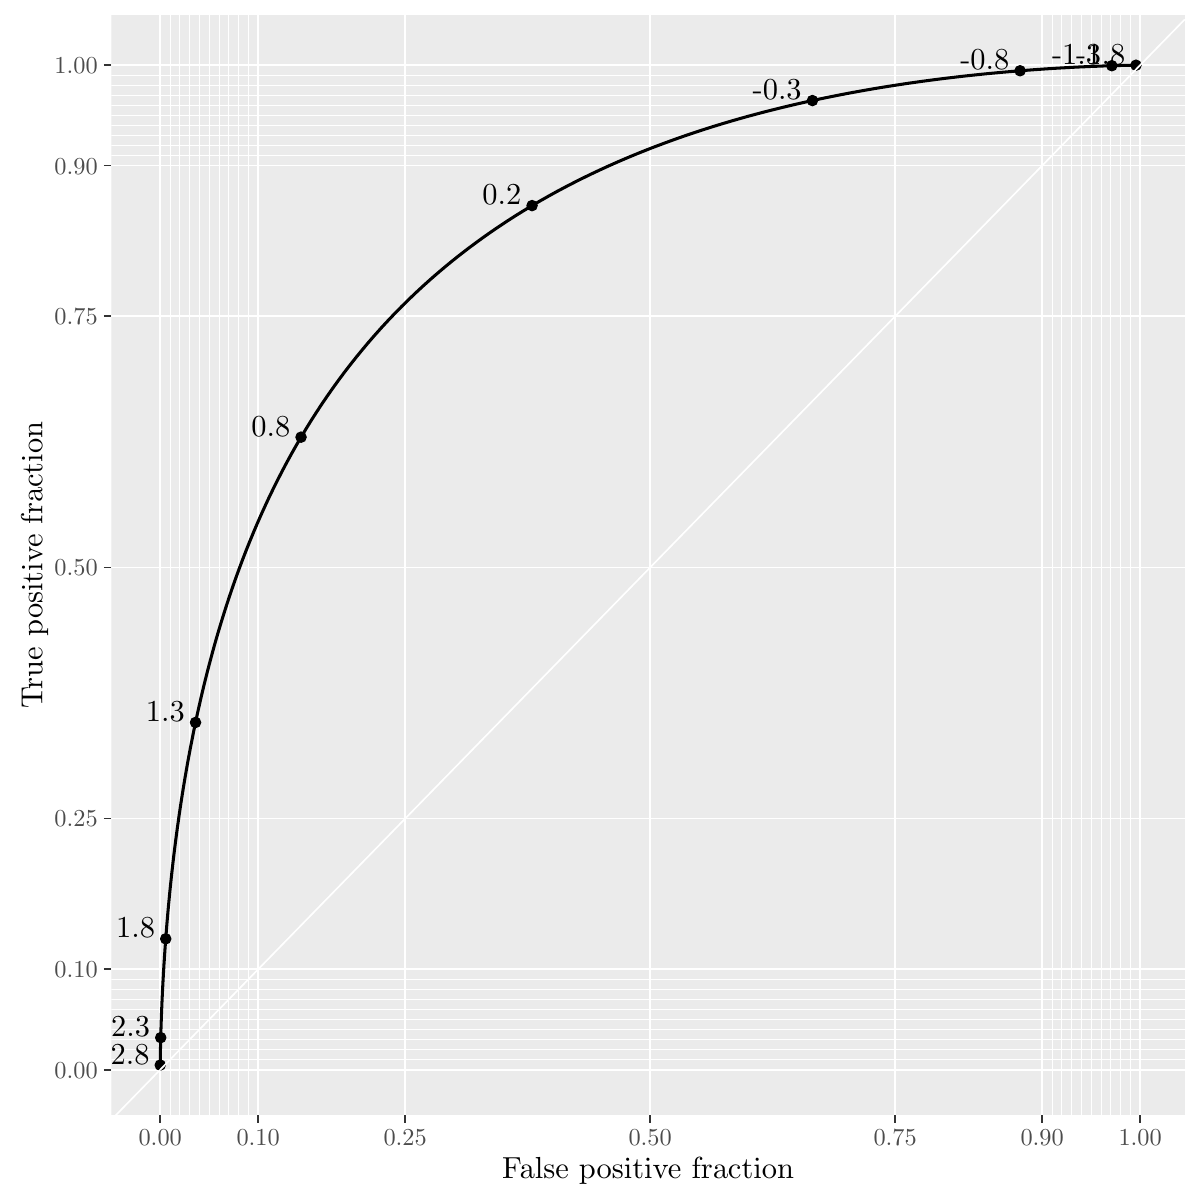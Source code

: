 % Created by tikzDevice version 0.8.1 on 2015-10-14 16:43:12
% !TEX encoding = UTF-8 Unicode
\documentclass[10pt]{article}

\nonstopmode

\usepackage{tikz}

\usepackage[active,tightpage,psfixbb]{preview}

\PreviewEnvironment{pgfpicture}

\setlength\PreviewBorder{0pt}
\begin{document}

\begin{tikzpicture}[x=1pt,y=1pt]
\definecolor{fillColor}{RGB}{255,255,255}
\path[use as bounding box,fill=fillColor,fill opacity=0.00] (0,0) rectangle (433.62,433.62);
\begin{scope}
\path[clip] (  0.00,  0.00) rectangle (433.62,433.62);
\definecolor{drawColor}{RGB}{255,255,255}
\definecolor{fillColor}{RGB}{255,255,255}

\path[draw=drawColor,line width= 0.6pt,line join=round,line cap=round,fill=fillColor] (  0.00,  0.00) rectangle (433.62,433.62);
\end{scope}
\begin{scope}
\path[clip] ( 40.27, 30.69) rectangle (428.12,428.12);
\definecolor{fillColor}{gray}{0.92}

\path[fill=fillColor] ( 40.27, 30.69) rectangle (428.12,428.12);
\definecolor{drawColor}{RGB}{255,255,255}

\path[draw=drawColor,line width= 0.3pt,line join=round] ( 40.27, 50.70) --
	(428.12, 50.70);

\path[draw=drawColor,line width= 0.3pt,line join=round] ( 40.27, 54.33) --
	(428.12, 54.33);

\path[draw=drawColor,line width= 0.3pt,line join=round] ( 40.27, 57.96) --
	(428.12, 57.96);

\path[draw=drawColor,line width= 0.3pt,line join=round] ( 40.27, 61.59) --
	(428.12, 61.59);

\path[draw=drawColor,line width= 0.3pt,line join=round] ( 40.27, 65.22) --
	(428.12, 65.22);

\path[draw=drawColor,line width= 0.3pt,line join=round] ( 40.27, 68.85) --
	(428.12, 68.85);

\path[draw=drawColor,line width= 0.3pt,line join=round] ( 40.27, 72.48) --
	(428.12, 72.48);

\path[draw=drawColor,line width= 0.3pt,line join=round] ( 40.27, 76.11) --
	(428.12, 76.11);

\path[draw=drawColor,line width= 0.3pt,line join=round] ( 40.27, 79.74) --
	(428.12, 79.74);

\path[draw=drawColor,line width= 0.3pt,line join=round] ( 40.27,377.40) --
	(428.12,377.40);

\path[draw=drawColor,line width= 0.3pt,line join=round] ( 40.27,381.03) --
	(428.12,381.03);

\path[draw=drawColor,line width= 0.3pt,line join=round] ( 40.27,384.66) --
	(428.12,384.66);

\path[draw=drawColor,line width= 0.3pt,line join=round] ( 40.27,388.29) --
	(428.12,388.29);

\path[draw=drawColor,line width= 0.3pt,line join=round] ( 40.27,391.92) --
	(428.12,391.92);

\path[draw=drawColor,line width= 0.3pt,line join=round] ( 40.27,395.55) --
	(428.12,395.55);

\path[draw=drawColor,line width= 0.3pt,line join=round] ( 40.27,399.18) --
	(428.12,399.18);

\path[draw=drawColor,line width= 0.3pt,line join=round] ( 40.27,402.81) --
	(428.12,402.81);

\path[draw=drawColor,line width= 0.3pt,line join=round] ( 40.27,406.44) --
	(428.12,406.44);

\path[draw=drawColor,line width= 0.3pt,line join=round] ( 61.43, 30.69) --
	( 61.43,428.12);

\path[draw=drawColor,line width= 0.3pt,line join=round] ( 64.97, 30.69) --
	( 64.97,428.12);

\path[draw=drawColor,line width= 0.3pt,line join=round] ( 68.51, 30.69) --
	( 68.51,428.12);

\path[draw=drawColor,line width= 0.3pt,line join=round] ( 72.05, 30.69) --
	( 72.05,428.12);

\path[draw=drawColor,line width= 0.3pt,line join=round] ( 75.59, 30.69) --
	( 75.59,428.12);

\path[draw=drawColor,line width= 0.3pt,line join=round] ( 79.13, 30.69) --
	( 79.13,428.12);

\path[draw=drawColor,line width= 0.3pt,line join=round] ( 82.67, 30.69) --
	( 82.67,428.12);

\path[draw=drawColor,line width= 0.3pt,line join=round] ( 86.21, 30.69) --
	( 86.21,428.12);

\path[draw=drawColor,line width= 0.3pt,line join=round] ( 89.76, 30.69) --
	( 89.76,428.12);

\path[draw=drawColor,line width= 0.3pt,line join=round] (380.13, 30.69) --
	(380.13,428.12);

\path[draw=drawColor,line width= 0.3pt,line join=round] (383.67, 30.69) --
	(383.67,428.12);

\path[draw=drawColor,line width= 0.3pt,line join=round] (387.21, 30.69) --
	(387.21,428.12);

\path[draw=drawColor,line width= 0.3pt,line join=round] (390.75, 30.69) --
	(390.75,428.12);

\path[draw=drawColor,line width= 0.3pt,line join=round] (394.29, 30.69) --
	(394.29,428.12);

\path[draw=drawColor,line width= 0.3pt,line join=round] (397.83, 30.69) --
	(397.83,428.12);

\path[draw=drawColor,line width= 0.3pt,line join=round] (401.37, 30.69) --
	(401.37,428.12);

\path[draw=drawColor,line width= 0.3pt,line join=round] (404.91, 30.69) --
	(404.91,428.12);

\path[draw=drawColor,line width= 0.3pt,line join=round] (408.45, 30.69) --
	(408.45,428.12);

\path[draw=drawColor,line width= 0.6pt,line join=round] ( 40.27, 47.07) --
	(428.12, 47.07);

\path[draw=drawColor,line width= 0.6pt,line join=round] ( 40.27, 83.37) --
	(428.12, 83.37);

\path[draw=drawColor,line width= 0.6pt,line join=round] ( 40.27,137.82) --
	(428.12,137.82);

\path[draw=drawColor,line width= 0.6pt,line join=round] ( 40.27,228.57) --
	(428.12,228.57);

\path[draw=drawColor,line width= 0.6pt,line join=round] ( 40.27,319.32) --
	(428.12,319.32);

\path[draw=drawColor,line width= 0.6pt,line join=round] ( 40.27,373.77) --
	(428.12,373.77);

\path[draw=drawColor,line width= 0.6pt,line join=round] ( 40.27,410.07) --
	(428.12,410.07);

\path[draw=drawColor,line width= 0.6pt,line join=round] ( 57.89, 30.69) --
	( 57.89,428.12);

\path[draw=drawColor,line width= 0.6pt,line join=round] ( 93.30, 30.69) --
	( 93.30,428.12);

\path[draw=drawColor,line width= 0.6pt,line join=round] (146.41, 30.69) --
	(146.41,428.12);

\path[draw=drawColor,line width= 0.6pt,line join=round] (234.94, 30.69) --
	(234.94,428.12);

\path[draw=drawColor,line width= 0.6pt,line join=round] (323.47, 30.69) --
	(323.47,428.12);

\path[draw=drawColor,line width= 0.6pt,line join=round] (376.58, 30.69) --
	(376.58,428.12);

\path[draw=drawColor,line width= 0.6pt,line join=round] (412.00, 30.69) --
	(412.00,428.12);
\definecolor{drawColor}{RGB}{0,0,0}
\definecolor{fillColor}{RGB}{0,0,0}

\path[draw=drawColor,line width= 0.4pt,line join=round,line cap=round,fill=fillColor] (410.49,410.05) circle (  1.88);

\path[draw=drawColor,line width= 0.4pt,line join=round,line cap=round,fill=fillColor] (401.75,409.87) circle (  1.88);

\path[draw=drawColor,line width= 0.4pt,line join=round,line cap=round,fill=fillColor] (368.60,408.04) circle (  1.88);

\path[draw=drawColor,line width= 0.4pt,line join=round,line cap=round,fill=fillColor] (293.57,397.28) circle (  1.88);

\path[draw=drawColor,line width= 0.4pt,line join=round,line cap=round,fill=fillColor] (192.26,359.32) circle (  1.88);

\path[draw=drawColor,line width= 0.4pt,line join=round,line cap=round,fill=fillColor] (108.78,275.65) circle (  1.88);

\path[draw=drawColor,line width= 0.4pt,line join=round,line cap=round,fill=fillColor] ( 70.66,172.56) circle (  1.88);

\path[draw=drawColor,line width= 0.4pt,line join=round,line cap=round,fill=fillColor] ( 59.89, 94.38) circle (  1.88);

\path[draw=drawColor,line width= 0.4pt,line join=round,line cap=round,fill=fillColor] ( 58.08, 58.67) circle (  1.88);

\path[draw=drawColor,line width= 0.4pt,line join=round,line cap=round,fill=fillColor] ( 57.90, 48.75) circle (  1.88);

\path[draw=drawColor,line width= 1.1pt,line join=round] (410.49,410.05) --
	(410.39,410.05) --
	(410.28,410.05) --
	(410.17,410.05) --
	(410.05,410.05) --
	(409.92,410.05) --
	(409.78,410.05) --
	(409.64,410.04) --
	(409.49,410.04) --
	(409.33,410.04) --
	(409.16,410.04) --
	(408.98,410.03) --
	(408.80,410.03) --
	(408.60,410.03) --
	(408.39,410.03) --
	(408.17,410.02) --
	(407.94,410.02) --
	(407.70,410.01) --
	(407.45,410.01) --
	(407.18,410.00) --
	(406.90,410.00) --
	(406.60,409.99) --
	(406.29,409.98) --
	(405.97,409.98) --
	(405.63,409.97) --
	(405.27,409.96) --
	(404.90,409.95) --
	(404.50,409.94) --
	(404.09,409.93) --
	(403.67,409.92) --
	(403.22,409.91) --
	(402.75,409.90) --
	(402.26,409.88) --
	(401.75,409.87) --
	(401.22,409.85) --
	(400.67,409.83) --
	(400.09,409.82) --
	(399.49,409.80) --
	(398.86,409.78) --
	(398.21,409.75) --
	(397.53,409.73) --
	(396.83,409.70) --
	(396.10,409.67) --
	(395.34,409.64) --
	(394.55,409.61) --
	(393.73,409.58) --
	(392.88,409.54) --
	(392.00,409.50) --
	(391.09,409.46) --
	(390.15,409.42) --
	(389.17,409.37) --
	(388.16,409.32) --
	(387.12,409.26) --
	(386.04,409.21) --
	(384.93,409.14) --
	(383.78,409.08) --
	(382.59,409.01) --
	(381.36,408.94) --
	(380.10,408.86) --
	(378.80,408.78) --
	(377.46,408.69) --
	(376.09,408.59) --
	(374.67,408.50) --
	(373.21,408.39) --
	(371.71,408.28) --
	(370.18,408.16) --
	(368.60,408.04) --
	(366.97,407.91) --
	(365.31,407.77) --
	(363.61,407.62) --
	(361.86,407.47) --
	(360.07,407.30) --
	(358.24,407.13) --
	(356.37,406.95) --
	(354.45,406.76) --
	(352.49,406.55) --
	(350.49,406.34) --
	(348.45,406.12) --
	(346.36,405.88) --
	(344.23,405.63) --
	(342.06,405.37) --
	(339.85,405.10) --
	(337.60,404.81) --
	(335.31,404.51) --
	(332.98,404.20) --
	(330.60,403.86) --
	(328.19,403.52) --
	(325.74,403.15) --
	(323.25,402.77) --
	(320.72,402.37) --
	(318.16,401.96) --
	(315.56,401.52) --
	(312.93,401.07) --
	(310.26,400.59) --
	(307.55,400.10) --
	(304.82,399.58) --
	(302.05,399.04) --
	(299.25,398.48) --
	(296.42,397.89) --
	(293.57,397.28) --
	(290.69,396.65) --
	(287.78,395.99) --
	(284.84,395.30) --
	(281.88,394.59) --
	(278.90,393.85) --
	(275.90,393.08) --
	(272.88,392.28) --
	(269.84,391.46) --
	(266.78,390.60) --
	(263.71,389.71) --
	(260.63,388.79) --
	(257.53,387.84) --
	(254.42,386.85) --
	(251.30,385.83) --
	(248.17,384.78) --
	(245.04,383.69) --
	(241.90,382.56) --
	(238.76,381.40) --
	(235.61,380.21) --
	(232.47,378.97) --
	(229.33,377.70) --
	(226.18,376.39) --
	(223.05,375.04) --
	(219.92,373.65) --
	(216.80,372.22) --
	(213.68,370.75) --
	(210.58,369.24) --
	(207.49,367.69) --
	(204.41,366.10) --
	(201.34,364.47) --
	(198.30,362.79) --
	(195.27,361.07) --
	(192.26,359.32) --
	(189.27,357.51) --
	(186.30,355.67) --
	(183.36,353.78) --
	(180.44,351.85) --
	(177.54,349.88) --
	(174.67,347.86) --
	(171.83,345.80) --
	(169.02,343.70) --
	(166.24,341.56) --
	(163.49,339.38) --
	(160.78,337.15) --
	(158.09,334.88) --
	(155.44,332.57) --
	(152.83,330.22) --
	(150.25,327.83) --
	(147.71,325.40) --
	(145.20,322.93) --
	(142.73,320.42) --
	(140.30,317.87) --
	(137.91,315.29) --
	(135.56,312.67) --
	(133.25,310.01) --
	(130.99,307.32) --
	(128.76,304.59) --
	(126.57,301.83) --
	(124.42,299.04) --
	(122.32,296.21) --
	(120.26,293.36) --
	(118.24,290.47) --
	(116.26,287.56) --
	(114.33,284.62) --
	(112.44,281.66) --
	(110.59,278.67) --
	(108.78,275.65) --
	(107.02,272.62) --
	(105.29,269.56) --
	(103.61,266.49) --
	(101.97,263.39) --
	(100.38,260.28) --
	( 98.82,257.16) --
	( 97.30,254.02) --
	( 95.83,250.87) --
	( 94.40,247.71) --
	( 93.00,244.54) --
	( 91.65,241.36) --
	( 90.33,238.17) --
	( 89.05,234.98) --
	( 87.81,231.79) --
	( 86.61,228.60) --
	( 85.44,225.40) --
	( 84.31,222.21) --
	( 83.22,219.02) --
	( 82.16,215.83) --
	( 81.14,212.65) --
	( 80.15,209.48) --
	( 79.19,206.32) --
	( 78.26,203.17) --
	( 77.37,200.03) --
	( 76.51,196.90) --
	( 75.68,193.79) --
	( 74.88,190.70) --
	( 74.10,187.63) --
	( 73.36,184.57) --
	( 72.64,181.53) --
	( 71.96,178.52) --
	( 71.29,175.53) --
	( 70.66,172.56) --
	( 70.04,169.63) --
	( 69.46,166.71) --
	( 68.89,163.83) --
	( 68.35,160.97) --
	( 67.83,158.15) --
	( 67.34,155.36) --
	( 66.86,152.59) --
	( 66.40,149.87) --
	( 65.97,147.17) --
	( 65.55,144.52) --
	( 65.15,141.89) --
	( 64.77,139.31) --
	( 64.41,136.76) --
	( 64.06,134.25) --
	( 63.73,131.78) --
	( 63.41,129.35) --
	( 63.11,126.96) --
	( 62.82,124.61) --
	( 62.55,122.30) --
	( 62.29,120.03) --
	( 62.04,117.80) --
	( 61.81,115.61) --
	( 61.58,113.47) --
	( 61.37,111.37) --
	( 61.17,109.31) --
	( 60.98,107.29) --
	( 60.79,105.32) --
	( 60.62,103.39) --
	( 60.46,101.50) --
	( 60.30, 99.66) --
	( 60.16, 97.85) --
	( 60.02, 96.09) --
	( 59.89, 94.38) --
	( 59.77, 92.70) --
	( 59.65, 91.07) --
	( 59.54, 89.47) --
	( 59.43, 87.92) --
	( 59.34, 86.41) --
	( 59.24, 84.94) --
	( 59.16, 83.51) --
	( 59.07, 82.12) --
	( 59.00, 80.77) --
	( 58.92, 79.46) --
	( 58.86, 78.19) --
	( 58.79, 76.95) --
	( 58.73, 75.76) --
	( 58.67, 74.60) --
	( 58.62, 73.47) --
	( 58.57, 72.38) --
	( 58.52, 71.33) --
	( 58.48, 70.31) --
	( 58.44, 69.32) --
	( 58.40, 68.37) --
	( 58.36, 67.45) --
	( 58.33, 66.56) --
	( 58.30, 65.70) --
	( 58.27, 64.87) --
	( 58.24, 64.07) --
	( 58.22, 63.30) --
	( 58.19, 62.56) --
	( 58.17, 61.85) --
	( 58.15, 61.16) --
	( 58.13, 60.50) --
	( 58.11, 59.87) --
	( 58.09, 59.26) --
	( 58.08, 58.67) --
	( 58.06, 58.11) --
	( 58.05, 57.57) --
	( 58.04, 57.05) --
	( 58.03, 56.56) --
	( 58.02, 56.08) --
	( 58.01, 55.62) --
	( 58.00, 55.19) --
	( 57.99, 54.77) --
	( 57.98, 54.37) --
	( 57.97, 53.99) --
	( 57.96, 53.63) --
	( 57.96, 53.28) --
	( 57.95, 52.95) --
	( 57.95, 52.63) --
	( 57.94, 52.33) --
	( 57.94, 52.05) --
	( 57.93, 51.77) --
	( 57.93, 51.51) --
	( 57.93, 51.26) --
	( 57.92, 51.03) --
	( 57.92, 50.80) --
	( 57.92, 50.59) --
	( 57.91, 50.39) --
	( 57.91, 50.20) --
	( 57.91, 50.01) --
	( 57.91, 49.84) --
	( 57.91, 49.68) --
	( 57.90, 49.52) --
	( 57.90, 49.38) --
	( 57.90, 49.24) --
	( 57.90, 49.10) --
	( 57.90, 48.98) --
	( 57.90, 48.86) --
	( 57.90, 48.75);

\node[text=drawColor,anchor=base east,inner sep=0pt, outer sep=0pt, scale=  1.10] at (406.61,410.40) {-1.8};

\node[text=drawColor,anchor=base east,inner sep=0pt, outer sep=0pt, scale=  1.10] at (397.88,410.21) {-1.3};

\node[text=drawColor,anchor=base east,inner sep=0pt, outer sep=0pt, scale=  1.10] at (364.72,408.38) {-0.8};

\node[text=drawColor,anchor=base east,inner sep=0pt, outer sep=0pt, scale=  1.10] at (289.69,397.63) {-0.3};

\node[text=drawColor,anchor=base east,inner sep=0pt, outer sep=0pt, scale=  1.10] at (188.38,359.66) {0.2};

\node[text=drawColor,anchor=base east,inner sep=0pt, outer sep=0pt, scale=  1.10] at (104.90,276.00) {0.8};

\node[text=drawColor,anchor=base east,inner sep=0pt, outer sep=0pt, scale=  1.10] at ( 66.78,172.91) {1.3};

\node[text=drawColor,anchor=base east,inner sep=0pt, outer sep=0pt, scale=  1.10] at ( 56.01, 94.72) {1.8};

\node[text=drawColor,anchor=base east,inner sep=0pt, outer sep=0pt, scale=  1.10] at ( 54.20, 59.02) {2.3};

\node[text=drawColor,anchor=base east,inner sep=0pt, outer sep=0pt, scale=  1.10] at ( 54.02, 49.10) {2.8};
\definecolor{drawColor}{RGB}{255,255,255}

\path[draw=drawColor,line width= 0.6pt,line join=round] ( 40.27, 29.01) -- (428.12,426.60);
\end{scope}
\begin{scope}
\path[clip] (  0.00,  0.00) rectangle (433.62,433.62);
\definecolor{drawColor}{gray}{0.30}

\node[text=drawColor,anchor=base east,inner sep=0pt, outer sep=0pt, scale=  0.88] at ( 35.32, 44.04) {0.00};

\node[text=drawColor,anchor=base east,inner sep=0pt, outer sep=0pt, scale=  0.88] at ( 35.32, 80.34) {0.10};

\node[text=drawColor,anchor=base east,inner sep=0pt, outer sep=0pt, scale=  0.88] at ( 35.32,134.79) {0.25};

\node[text=drawColor,anchor=base east,inner sep=0pt, outer sep=0pt, scale=  0.88] at ( 35.32,225.54) {0.50};

\node[text=drawColor,anchor=base east,inner sep=0pt, outer sep=0pt, scale=  0.88] at ( 35.32,316.29) {0.75};

\node[text=drawColor,anchor=base east,inner sep=0pt, outer sep=0pt, scale=  0.88] at ( 35.32,370.74) {0.90};

\node[text=drawColor,anchor=base east,inner sep=0pt, outer sep=0pt, scale=  0.88] at ( 35.32,407.04) {1.00};
\end{scope}
\begin{scope}
\path[clip] (  0.00,  0.00) rectangle (433.62,433.62);
\definecolor{drawColor}{gray}{0.20}

\path[draw=drawColor,line width= 0.6pt,line join=round] ( 37.52, 47.07) --
	( 40.27, 47.07);

\path[draw=drawColor,line width= 0.6pt,line join=round] ( 37.52, 83.37) --
	( 40.27, 83.37);

\path[draw=drawColor,line width= 0.6pt,line join=round] ( 37.52,137.82) --
	( 40.27,137.82);

\path[draw=drawColor,line width= 0.6pt,line join=round] ( 37.52,228.57) --
	( 40.27,228.57);

\path[draw=drawColor,line width= 0.6pt,line join=round] ( 37.52,319.32) --
	( 40.27,319.32);

\path[draw=drawColor,line width= 0.6pt,line join=round] ( 37.52,373.77) --
	( 40.27,373.77);

\path[draw=drawColor,line width= 0.6pt,line join=round] ( 37.52,410.07) --
	( 40.27,410.07);
\end{scope}
\begin{scope}
\path[clip] (  0.00,  0.00) rectangle (433.62,433.62);
\definecolor{drawColor}{gray}{0.20}

\path[draw=drawColor,line width= 0.6pt,line join=round] ( 57.89, 27.94) --
	( 57.89, 30.69);

\path[draw=drawColor,line width= 0.6pt,line join=round] ( 93.30, 27.94) --
	( 93.30, 30.69);

\path[draw=drawColor,line width= 0.6pt,line join=round] (146.41, 27.94) --
	(146.41, 30.69);

\path[draw=drawColor,line width= 0.6pt,line join=round] (234.94, 27.94) --
	(234.94, 30.69);

\path[draw=drawColor,line width= 0.6pt,line join=round] (323.47, 27.94) --
	(323.47, 30.69);

\path[draw=drawColor,line width= 0.6pt,line join=round] (376.58, 27.94) --
	(376.58, 30.69);

\path[draw=drawColor,line width= 0.6pt,line join=round] (412.00, 27.94) --
	(412.00, 30.69);
\end{scope}
\begin{scope}
\path[clip] (  0.00,  0.00) rectangle (433.62,433.62);
\definecolor{drawColor}{gray}{0.30}

\node[text=drawColor,anchor=base,inner sep=0pt, outer sep=0pt, scale=  0.88] at ( 57.89, 19.68) {0.00};

\node[text=drawColor,anchor=base,inner sep=0pt, outer sep=0pt, scale=  0.88] at ( 93.30, 19.68) {0.10};

\node[text=drawColor,anchor=base,inner sep=0pt, outer sep=0pt, scale=  0.88] at (146.41, 19.68) {0.25};

\node[text=drawColor,anchor=base,inner sep=0pt, outer sep=0pt, scale=  0.88] at (234.94, 19.68) {0.50};

\node[text=drawColor,anchor=base,inner sep=0pt, outer sep=0pt, scale=  0.88] at (323.47, 19.68) {0.75};

\node[text=drawColor,anchor=base,inner sep=0pt, outer sep=0pt, scale=  0.88] at (376.58, 19.68) {0.90};

\node[text=drawColor,anchor=base,inner sep=0pt, outer sep=0pt, scale=  0.88] at (412.00, 19.68) {1.00};
\end{scope}
\begin{scope}
\path[clip] (  0.00,  0.00) rectangle (433.62,433.62);
\definecolor{drawColor}{RGB}{0,0,0}

\node[text=drawColor,anchor=base,inner sep=0pt, outer sep=0pt, scale=  1.10] at (234.19,  7.70) {False positive fraction};
\end{scope}
\begin{scope}
\path[clip] (  0.00,  0.00) rectangle (433.62,433.62);
\definecolor{drawColor}{RGB}{0,0,0}

\node[text=drawColor,rotate= 90.00,anchor=base,inner sep=0pt, outer sep=0pt, scale=  1.10] at ( 15.28,229.40) {True positive fraction};
\end{scope}
\end{tikzpicture}

\end{document}
